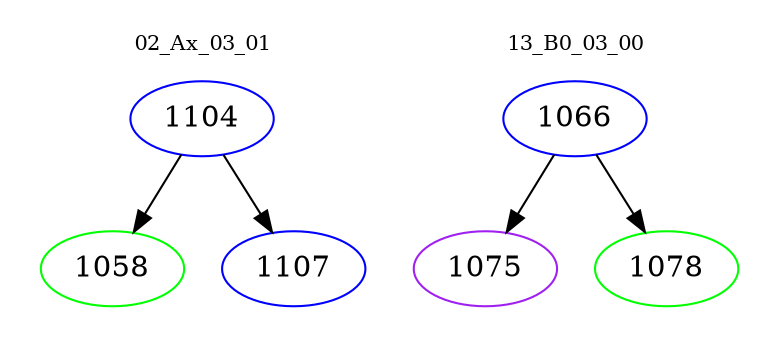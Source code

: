 digraph{
subgraph cluster_0 {
color = white
label = "02_Ax_03_01";
fontsize=10;
T0_1104 [label="1104", color="blue"]
T0_1104 -> T0_1058 [color="black"]
T0_1058 [label="1058", color="green"]
T0_1104 -> T0_1107 [color="black"]
T0_1107 [label="1107", color="blue"]
}
subgraph cluster_1 {
color = white
label = "13_B0_03_00";
fontsize=10;
T1_1066 [label="1066", color="blue"]
T1_1066 -> T1_1075 [color="black"]
T1_1075 [label="1075", color="purple"]
T1_1066 -> T1_1078 [color="black"]
T1_1078 [label="1078", color="green"]
}
}
